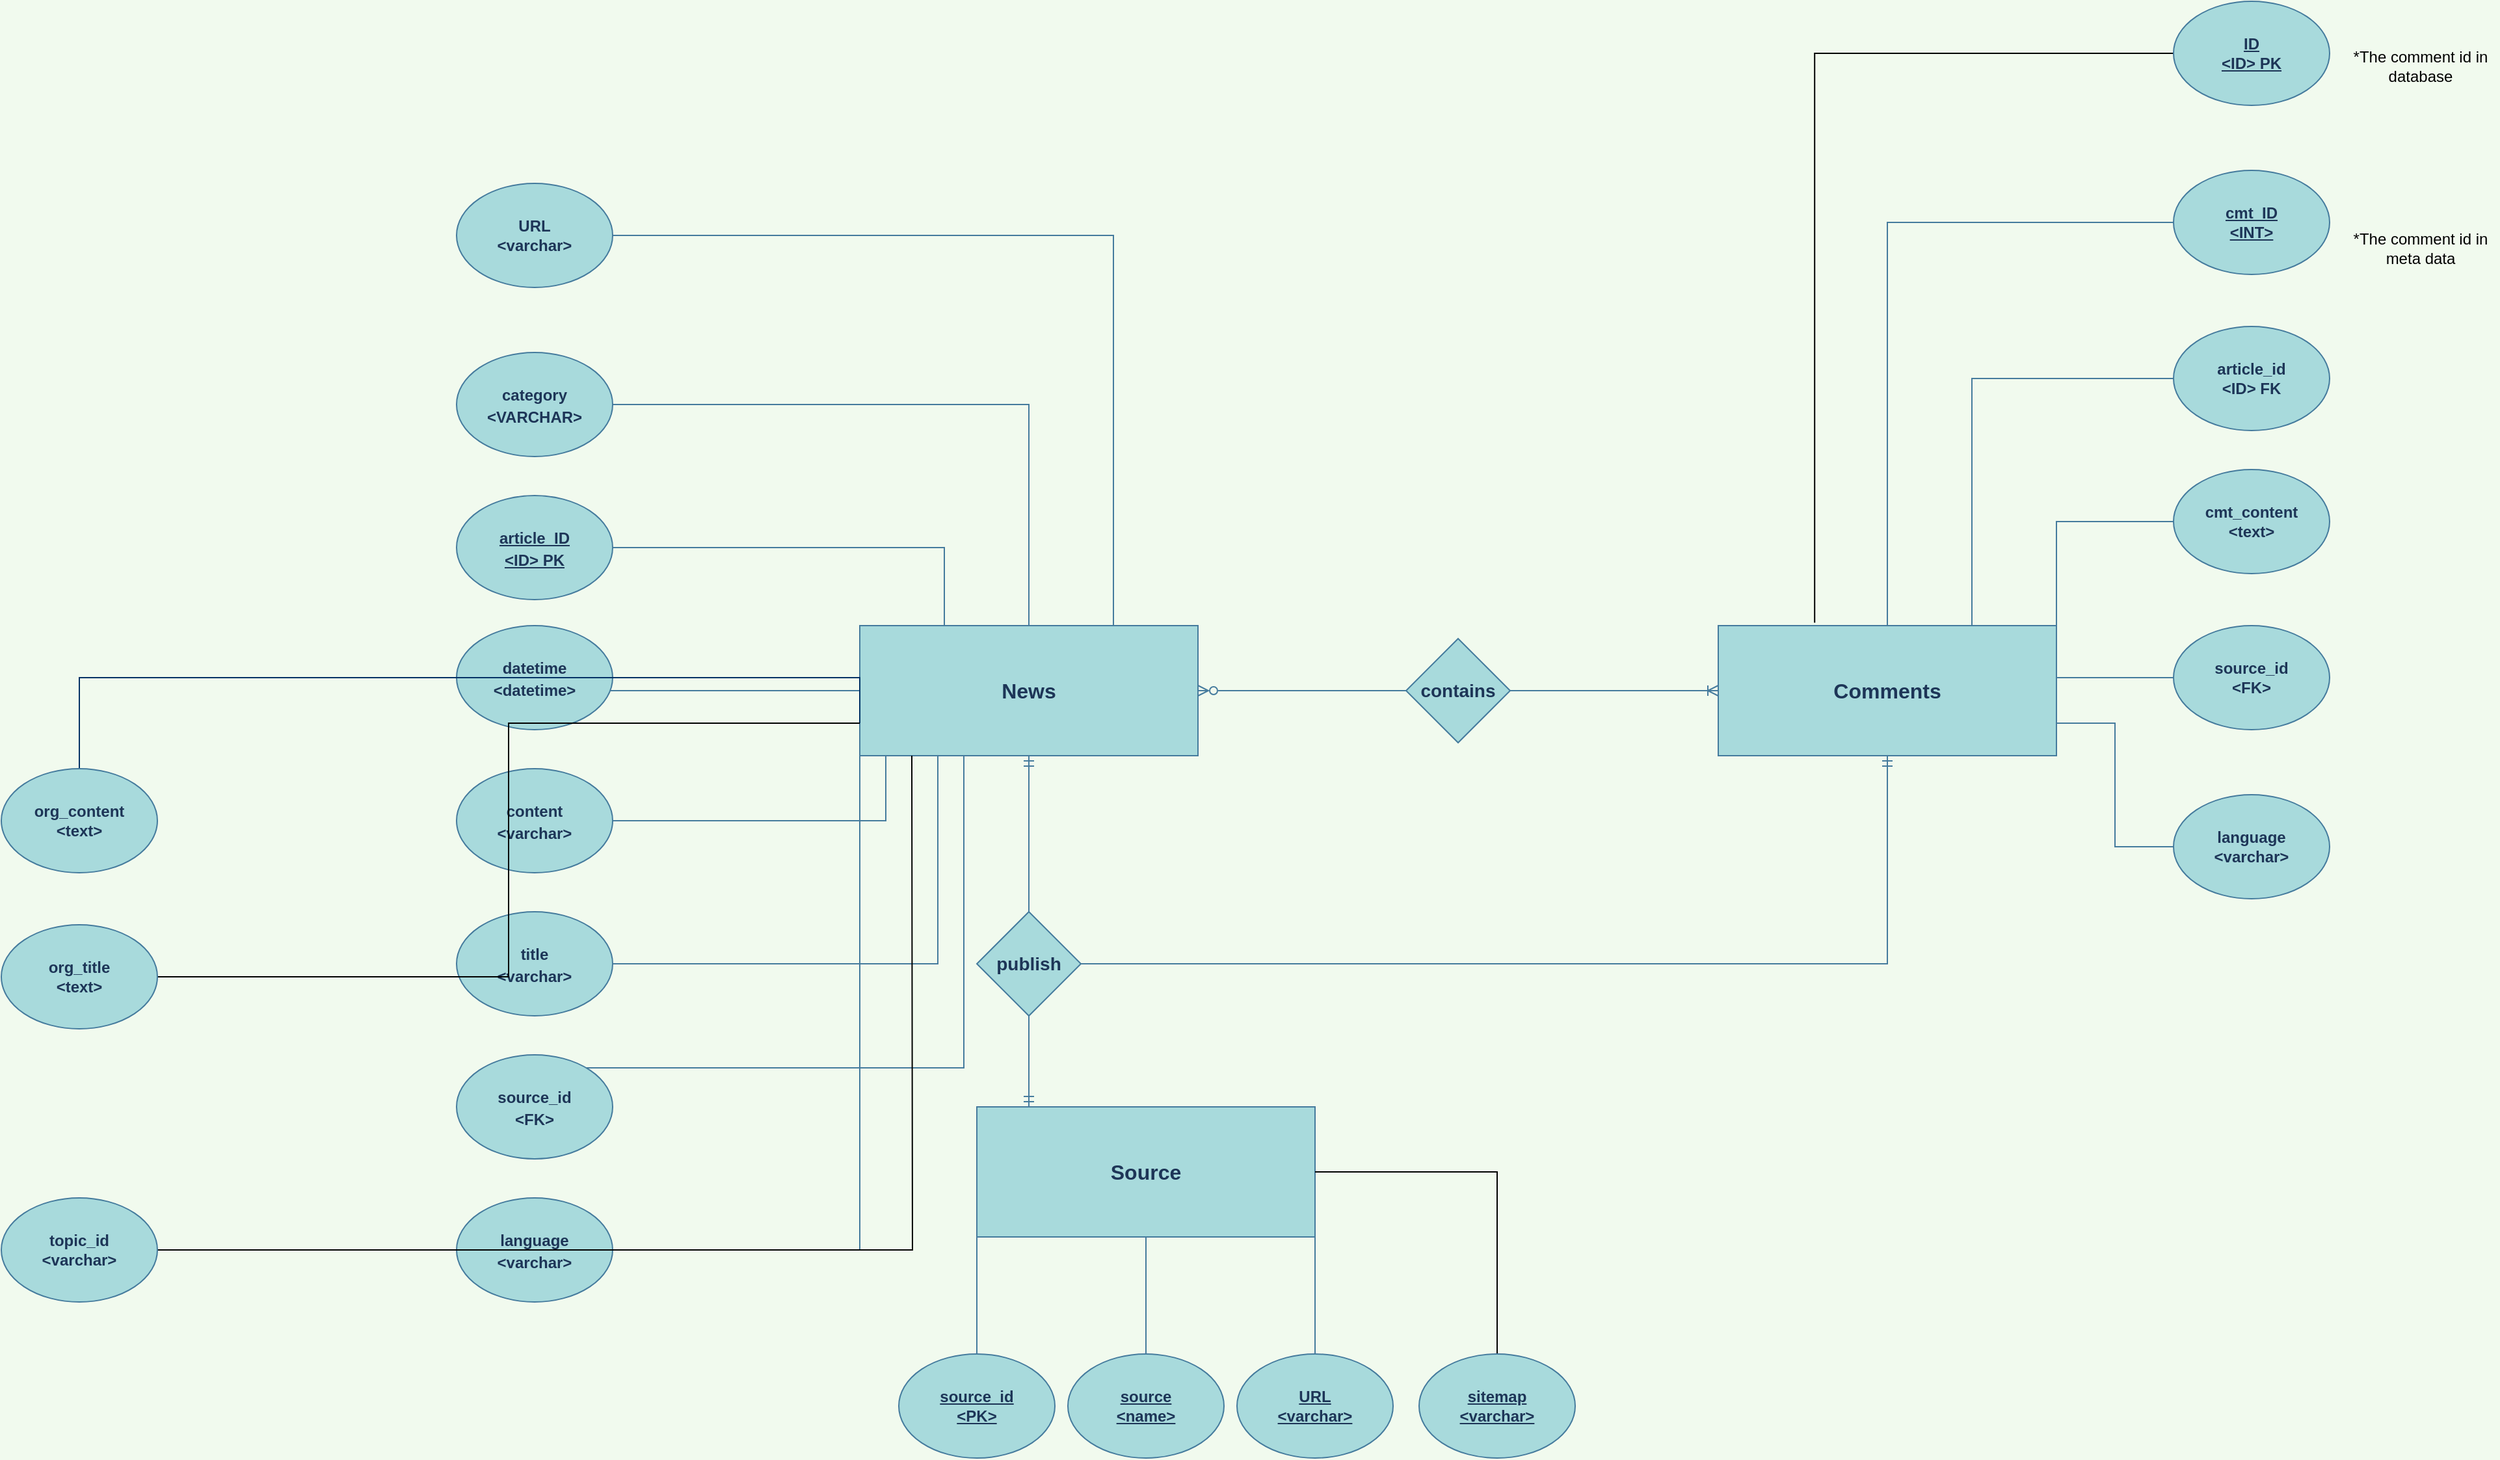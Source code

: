 <mxfile version="20.8.17" type="github">
  <diagram id="R2lEEEUBdFMjLlhIrx00" name="Page-1">
    <mxGraphModel dx="2163" dy="1816" grid="1" gridSize="10" guides="1" tooltips="1" connect="1" arrows="1" fold="1" page="1" pageScale="1" pageWidth="850" pageHeight="1100" background="#F1FAEE" math="0" shadow="0" extFonts="Permanent Marker^https://fonts.googleapis.com/css?family=Permanent+Marker">
      <root>
        <mxCell id="0" />
        <mxCell id="1" parent="0" />
        <mxCell id="RLFhRpxJglFCo0WGlOcY-26" style="edgeStyle=orthogonalEdgeStyle;rounded=0;orthogonalLoop=1;jettySize=auto;html=1;exitX=1;exitY=0.5;exitDx=0;exitDy=0;fontSize=14;endArrow=none;endFill=0;entryX=0;entryY=0.5;entryDx=0;entryDy=0;startArrow=ERzeroToMany;startFill=0;labelBackgroundColor=#F1FAEE;strokeColor=#457B9D;fontColor=#1D3557;" parent="1" source="RLFhRpxJglFCo0WGlOcY-2" target="RLFhRpxJglFCo0WGlOcY-27" edge="1">
          <mxGeometry relative="1" as="geometry" />
        </mxCell>
        <mxCell id="RLFhRpxJglFCo0WGlOcY-48" style="edgeStyle=orthogonalEdgeStyle;rounded=0;orthogonalLoop=1;jettySize=auto;html=1;fontSize=14;startArrow=ERmandOne;startFill=0;endArrow=none;endFill=0;labelBackgroundColor=#F1FAEE;strokeColor=#457B9D;fontColor=#1D3557;" parent="1" source="RLFhRpxJglFCo0WGlOcY-2" target="RLFhRpxJglFCo0WGlOcY-46" edge="1">
          <mxGeometry relative="1" as="geometry" />
        </mxCell>
        <mxCell id="ChOQstC75c1EbROjBpMN-3" style="edgeStyle=orthogonalEdgeStyle;rounded=0;orthogonalLoop=1;jettySize=auto;html=1;entryX=1;entryY=0.5;entryDx=0;entryDy=0;labelBackgroundColor=#F1FAEE;strokeColor=#457B9D;fontColor=#1D3557;endArrow=none;endFill=0;" parent="1" source="RLFhRpxJglFCo0WGlOcY-2" target="ChOQstC75c1EbROjBpMN-2" edge="1">
          <mxGeometry relative="1" as="geometry">
            <Array as="points">
              <mxPoint x="190" y="710" />
            </Array>
          </mxGeometry>
        </mxCell>
        <mxCell id="RLFhRpxJglFCo0WGlOcY-2" value="News" style="rounded=0;whiteSpace=wrap;html=1;fontSize=16;fontStyle=1;fillColor=#A8DADC;strokeColor=#457B9D;fontColor=#1D3557;" parent="1" vertex="1">
          <mxGeometry x="190" y="230" width="260" height="100" as="geometry" />
        </mxCell>
        <mxCell id="RLFhRpxJglFCo0WGlOcY-5" style="edgeStyle=orthogonalEdgeStyle;rounded=0;orthogonalLoop=1;jettySize=auto;html=1;entryX=0.25;entryY=0;entryDx=0;entryDy=0;fontSize=16;endArrow=none;endFill=0;labelBackgroundColor=#F1FAEE;strokeColor=#457B9D;fontColor=#1D3557;" parent="1" source="RLFhRpxJglFCo0WGlOcY-4" target="RLFhRpxJglFCo0WGlOcY-2" edge="1">
          <mxGeometry relative="1" as="geometry" />
        </mxCell>
        <mxCell id="RLFhRpxJglFCo0WGlOcY-4" value="&lt;font style=&quot;font-size: 12px;&quot;&gt;article_ID&lt;br style=&quot;&quot;&gt;&amp;lt;ID&amp;gt; PK&lt;/font&gt;" style="ellipse;whiteSpace=wrap;html=1;fontStyle=5;fontSize=14;fontColor=#1D3557;fillColor=#A8DADC;strokeColor=#457B9D;" parent="1" vertex="1">
          <mxGeometry x="-120" y="130" width="120" height="80" as="geometry" />
        </mxCell>
        <mxCell id="RLFhRpxJglFCo0WGlOcY-7" style="edgeStyle=orthogonalEdgeStyle;rounded=0;orthogonalLoop=1;jettySize=auto;html=1;entryX=0;entryY=0.5;entryDx=0;entryDy=0;fontSize=16;endArrow=none;endFill=0;labelBackgroundColor=#F1FAEE;strokeColor=#457B9D;fontColor=#1D3557;" parent="1" source="RLFhRpxJglFCo0WGlOcY-6" target="RLFhRpxJglFCo0WGlOcY-2" edge="1">
          <mxGeometry relative="1" as="geometry">
            <Array as="points">
              <mxPoint x="60" y="280" />
              <mxPoint x="60" y="280" />
            </Array>
          </mxGeometry>
        </mxCell>
        <mxCell id="RLFhRpxJglFCo0WGlOcY-6" value="&lt;font style=&quot;font-size: 12px;&quot;&gt;datetime&lt;br style=&quot;&quot;&gt;&amp;lt;datetime&amp;gt;&lt;/font&gt;" style="ellipse;whiteSpace=wrap;html=1;fontStyle=1;fontSize=14;fillColor=#A8DADC;strokeColor=#457B9D;fontColor=#1D3557;" parent="1" vertex="1">
          <mxGeometry x="-120" y="230" width="120" height="80" as="geometry" />
        </mxCell>
        <mxCell id="RLFhRpxJglFCo0WGlOcY-11" style="edgeStyle=orthogonalEdgeStyle;rounded=0;orthogonalLoop=1;jettySize=auto;html=1;entryX=0.5;entryY=0;entryDx=0;entryDy=0;fontSize=16;endArrow=none;endFill=0;labelBackgroundColor=#F1FAEE;strokeColor=#457B9D;fontColor=#1D3557;" parent="1" source="RLFhRpxJglFCo0WGlOcY-10" target="RLFhRpxJglFCo0WGlOcY-2" edge="1">
          <mxGeometry relative="1" as="geometry" />
        </mxCell>
        <mxCell id="RLFhRpxJglFCo0WGlOcY-10" value="&lt;font style=&quot;font-size: 12px;&quot;&gt;category&lt;br style=&quot;&quot;&gt;&amp;lt;VARCHAR&amp;gt;&lt;/font&gt;" style="ellipse;whiteSpace=wrap;html=1;fontStyle=1;fontSize=14;fillColor=#A8DADC;strokeColor=#457B9D;fontColor=#1D3557;" parent="1" vertex="1">
          <mxGeometry x="-120" y="20" width="120" height="80" as="geometry" />
        </mxCell>
        <mxCell id="RLFhRpxJglFCo0WGlOcY-17" style="edgeStyle=orthogonalEdgeStyle;rounded=0;orthogonalLoop=1;jettySize=auto;html=1;entryX=0.5;entryY=1;entryDx=0;entryDy=0;fontSize=16;endArrow=none;endFill=0;labelBackgroundColor=#F1FAEE;strokeColor=#457B9D;fontColor=#1D3557;" parent="1" source="RLFhRpxJglFCo0WGlOcY-16" target="RLFhRpxJglFCo0WGlOcY-2" edge="1">
          <mxGeometry relative="1" as="geometry">
            <Array as="points">
              <mxPoint x="210" y="380" />
              <mxPoint x="210" y="330" />
            </Array>
          </mxGeometry>
        </mxCell>
        <mxCell id="RLFhRpxJglFCo0WGlOcY-16" value="&lt;font style=&quot;font-size: 12px;&quot;&gt;content&lt;br style=&quot;&quot;&gt;&amp;lt;varchar&amp;gt;&lt;/font&gt;" style="ellipse;whiteSpace=wrap;html=1;fontStyle=1;fontSize=14;fillColor=#A8DADC;strokeColor=#457B9D;fontColor=#1D3557;" parent="1" vertex="1">
          <mxGeometry x="-120" y="340" width="120" height="80" as="geometry" />
        </mxCell>
        <mxCell id="RLFhRpxJglFCo0WGlOcY-21" style="edgeStyle=orthogonalEdgeStyle;rounded=0;orthogonalLoop=1;jettySize=auto;html=1;entryX=0.75;entryY=1;entryDx=0;entryDy=0;fontSize=16;endArrow=none;endFill=0;labelBackgroundColor=#F1FAEE;strokeColor=#457B9D;fontColor=#1D3557;" parent="1" source="RLFhRpxJglFCo0WGlOcY-19" target="RLFhRpxJglFCo0WGlOcY-2" edge="1">
          <mxGeometry relative="1" as="geometry">
            <Array as="points">
              <mxPoint x="250" y="490" />
              <mxPoint x="250" y="330" />
            </Array>
          </mxGeometry>
        </mxCell>
        <mxCell id="RLFhRpxJglFCo0WGlOcY-19" value="&lt;font style=&quot;font-size: 12px;&quot;&gt;title&lt;br style=&quot;&quot;&gt;&amp;lt;varchar&amp;gt;&lt;/font&gt;" style="ellipse;whiteSpace=wrap;html=1;fontStyle=1;fillColor=#A8DADC;strokeColor=#457B9D;fontColor=#1D3557;fontSize=14;" parent="1" vertex="1">
          <mxGeometry x="-120" y="450" width="120" height="80" as="geometry" />
        </mxCell>
        <mxCell id="RLFhRpxJglFCo0WGlOcY-24" style="edgeStyle=orthogonalEdgeStyle;rounded=0;orthogonalLoop=1;jettySize=auto;html=1;entryX=0.75;entryY=0;entryDx=0;entryDy=0;fontSize=16;endArrow=none;endFill=0;labelBackgroundColor=#F1FAEE;strokeColor=#457B9D;fontColor=#1D3557;" parent="1" source="RLFhRpxJglFCo0WGlOcY-23" target="RLFhRpxJglFCo0WGlOcY-2" edge="1">
          <mxGeometry relative="1" as="geometry" />
        </mxCell>
        <mxCell id="RLFhRpxJglFCo0WGlOcY-23" value="URL&lt;br&gt;&amp;lt;varchar&amp;gt;" style="ellipse;whiteSpace=wrap;html=1;fontStyle=1;fillColor=#A8DADC;strokeColor=#457B9D;fontColor=#1D3557;" parent="1" vertex="1">
          <mxGeometry x="-120" y="-110" width="120" height="80" as="geometry" />
        </mxCell>
        <mxCell id="RLFhRpxJglFCo0WGlOcY-47" style="edgeStyle=orthogonalEdgeStyle;rounded=0;orthogonalLoop=1;jettySize=auto;html=1;exitX=0.5;exitY=1;exitDx=0;exitDy=0;entryX=1;entryY=0.5;entryDx=0;entryDy=0;fontSize=14;startArrow=ERmandOne;startFill=0;endArrow=none;endFill=0;labelBackgroundColor=#F1FAEE;strokeColor=#457B9D;fontColor=#1D3557;" parent="1" source="RLFhRpxJglFCo0WGlOcY-25" target="RLFhRpxJglFCo0WGlOcY-46" edge="1">
          <mxGeometry relative="1" as="geometry" />
        </mxCell>
        <mxCell id="ChOQstC75c1EbROjBpMN-5" style="edgeStyle=orthogonalEdgeStyle;rounded=0;orthogonalLoop=1;jettySize=auto;html=1;exitX=1;exitY=0.75;exitDx=0;exitDy=0;entryX=0;entryY=0.5;entryDx=0;entryDy=0;endArrow=none;endFill=0;labelBackgroundColor=#F1FAEE;strokeColor=#457B9D;fontColor=#1D3557;" parent="1" source="RLFhRpxJglFCo0WGlOcY-25" target="ChOQstC75c1EbROjBpMN-4" edge="1">
          <mxGeometry relative="1" as="geometry" />
        </mxCell>
        <mxCell id="RLFhRpxJglFCo0WGlOcY-25" value="Comments" style="rounded=0;whiteSpace=wrap;html=1;fontSize=16;fontStyle=1;fillColor=#A8DADC;strokeColor=#457B9D;fontColor=#1D3557;" parent="1" vertex="1">
          <mxGeometry x="850" y="230" width="260" height="100" as="geometry" />
        </mxCell>
        <mxCell id="RLFhRpxJglFCo0WGlOcY-31" style="edgeStyle=orthogonalEdgeStyle;rounded=0;orthogonalLoop=1;jettySize=auto;html=1;exitX=1;exitY=0.5;exitDx=0;exitDy=0;fontSize=14;startArrow=none;startFill=0;endArrow=ERoneToMany;endFill=0;labelBackgroundColor=#F1FAEE;strokeColor=#457B9D;fontColor=#1D3557;" parent="1" source="RLFhRpxJglFCo0WGlOcY-27" target="RLFhRpxJglFCo0WGlOcY-25" edge="1">
          <mxGeometry relative="1" as="geometry" />
        </mxCell>
        <mxCell id="RLFhRpxJglFCo0WGlOcY-27" value="contains" style="rhombus;whiteSpace=wrap;html=1;fontSize=14;fontStyle=1;fillColor=#A8DADC;strokeColor=#457B9D;fontColor=#1D3557;" parent="1" vertex="1">
          <mxGeometry x="610" y="240" width="80" height="80" as="geometry" />
        </mxCell>
        <mxCell id="RLFhRpxJglFCo0WGlOcY-33" style="edgeStyle=orthogonalEdgeStyle;rounded=0;orthogonalLoop=1;jettySize=auto;html=1;fontSize=14;startArrow=none;startFill=0;endArrow=none;endFill=0;labelBackgroundColor=#F1FAEE;strokeColor=#457B9D;fontColor=#1D3557;" parent="1" source="RLFhRpxJglFCo0WGlOcY-32" target="RLFhRpxJglFCo0WGlOcY-25" edge="1">
          <mxGeometry relative="1" as="geometry" />
        </mxCell>
        <mxCell id="RLFhRpxJglFCo0WGlOcY-32" value="cmt_ID&lt;br&gt;&amp;lt;INT&amp;gt;" style="ellipse;whiteSpace=wrap;html=1;fontStyle=5;fontColor=#1D3557;fillColor=#A8DADC;strokeColor=#457B9D;" parent="1" vertex="1">
          <mxGeometry x="1200" y="-120" width="120" height="80" as="geometry" />
        </mxCell>
        <mxCell id="RLFhRpxJglFCo0WGlOcY-35" style="edgeStyle=orthogonalEdgeStyle;rounded=0;orthogonalLoop=1;jettySize=auto;html=1;entryX=0.75;entryY=0;entryDx=0;entryDy=0;fontSize=14;startArrow=none;startFill=0;endArrow=none;endFill=0;labelBackgroundColor=#F1FAEE;strokeColor=#457B9D;fontColor=#1D3557;" parent="1" source="RLFhRpxJglFCo0WGlOcY-34" target="RLFhRpxJglFCo0WGlOcY-25" edge="1">
          <mxGeometry relative="1" as="geometry" />
        </mxCell>
        <mxCell id="RLFhRpxJglFCo0WGlOcY-34" value="article_id&lt;br&gt;&amp;lt;ID&amp;gt; FK" style="ellipse;whiteSpace=wrap;html=1;fontStyle=1;fillColor=#A8DADC;strokeColor=#457B9D;fontColor=#1D3557;" parent="1" vertex="1">
          <mxGeometry x="1200" width="120" height="80" as="geometry" />
        </mxCell>
        <mxCell id="RLFhRpxJglFCo0WGlOcY-38" style="edgeStyle=orthogonalEdgeStyle;rounded=0;orthogonalLoop=1;jettySize=auto;html=1;entryX=1;entryY=0;entryDx=0;entryDy=0;fontSize=14;startArrow=none;startFill=0;endArrow=none;endFill=0;labelBackgroundColor=#F1FAEE;strokeColor=#457B9D;fontColor=#1D3557;" parent="1" source="RLFhRpxJglFCo0WGlOcY-36" target="RLFhRpxJglFCo0WGlOcY-25" edge="1">
          <mxGeometry relative="1" as="geometry" />
        </mxCell>
        <mxCell id="RLFhRpxJglFCo0WGlOcY-36" value="cmt_content&lt;br&gt;&amp;lt;text&amp;gt;" style="ellipse;whiteSpace=wrap;html=1;fontStyle=1;fillColor=#A8DADC;strokeColor=#457B9D;fontColor=#1D3557;" parent="1" vertex="1">
          <mxGeometry x="1200" y="110" width="120" height="80" as="geometry" />
        </mxCell>
        <mxCell id="RLFhRpxJglFCo0WGlOcY-42" value="Source" style="rounded=0;whiteSpace=wrap;html=1;fontSize=16;fontStyle=1;fillColor=#A8DADC;strokeColor=#457B9D;fontColor=#1D3557;" parent="1" vertex="1">
          <mxGeometry x="280" y="600" width="260" height="100" as="geometry" />
        </mxCell>
        <mxCell id="RLFhRpxJglFCo0WGlOcY-45" style="edgeStyle=orthogonalEdgeStyle;rounded=0;orthogonalLoop=1;jettySize=auto;html=1;fontSize=14;startArrow=none;startFill=0;endArrow=none;endFill=0;labelBackgroundColor=#F1FAEE;strokeColor=#457B9D;fontColor=#1D3557;" parent="1" source="RLFhRpxJglFCo0WGlOcY-44" target="RLFhRpxJglFCo0WGlOcY-25" edge="1">
          <mxGeometry relative="1" as="geometry">
            <Array as="points">
              <mxPoint x="1130" y="270" />
              <mxPoint x="1130" y="270" />
            </Array>
          </mxGeometry>
        </mxCell>
        <mxCell id="RLFhRpxJglFCo0WGlOcY-44" value="source_id&lt;br&gt;&amp;lt;FK&amp;gt;" style="ellipse;whiteSpace=wrap;html=1;fontStyle=1;fillColor=#A8DADC;strokeColor=#457B9D;fontColor=#1D3557;" parent="1" vertex="1">
          <mxGeometry x="1200" y="230" width="120" height="80" as="geometry" />
        </mxCell>
        <mxCell id="RLFhRpxJglFCo0WGlOcY-49" style="edgeStyle=orthogonalEdgeStyle;rounded=0;orthogonalLoop=1;jettySize=auto;html=1;exitX=0.5;exitY=1;exitDx=0;exitDy=0;fontSize=14;startArrow=none;startFill=0;endArrow=ERmandOne;endFill=0;labelBackgroundColor=#F1FAEE;strokeColor=#457B9D;fontColor=#1D3557;" parent="1" source="RLFhRpxJglFCo0WGlOcY-46" edge="1">
          <mxGeometry relative="1" as="geometry">
            <mxPoint x="320" y="600" as="targetPoint" />
          </mxGeometry>
        </mxCell>
        <mxCell id="RLFhRpxJglFCo0WGlOcY-46" value="publish" style="rhombus;whiteSpace=wrap;html=1;fontSize=14;fontStyle=1;fillColor=#A8DADC;strokeColor=#457B9D;fontColor=#1D3557;" parent="1" vertex="1">
          <mxGeometry x="280" y="450" width="80" height="80" as="geometry" />
        </mxCell>
        <mxCell id="RLFhRpxJglFCo0WGlOcY-62" style="edgeStyle=orthogonalEdgeStyle;rounded=0;orthogonalLoop=1;jettySize=auto;html=1;fontSize=14;startArrow=none;startFill=0;endArrow=none;endFill=0;labelBackgroundColor=#F1FAEE;strokeColor=#457B9D;fontColor=#1D3557;" parent="1" source="RLFhRpxJglFCo0WGlOcY-61" edge="1">
          <mxGeometry relative="1" as="geometry">
            <mxPoint x="270" y="330" as="targetPoint" />
            <Array as="points">
              <mxPoint x="270" y="570" />
            </Array>
          </mxGeometry>
        </mxCell>
        <mxCell id="RLFhRpxJglFCo0WGlOcY-61" value="&lt;font style=&quot;font-size: 12px;&quot;&gt;source_id&lt;br style=&quot;&quot;&gt;&amp;lt;FK&amp;gt;&lt;/font&gt;" style="ellipse;whiteSpace=wrap;html=1;fontStyle=1;fillColor=#A8DADC;strokeColor=#457B9D;fontColor=#1D3557;fontSize=14;" parent="1" vertex="1">
          <mxGeometry x="-120" y="560" width="120" height="80" as="geometry" />
        </mxCell>
        <mxCell id="RLFhRpxJglFCo0WGlOcY-64" style="edgeStyle=orthogonalEdgeStyle;rounded=0;orthogonalLoop=1;jettySize=auto;html=1;entryX=0;entryY=1;entryDx=0;entryDy=0;fontSize=14;startArrow=none;startFill=0;endArrow=none;endFill=0;labelBackgroundColor=#F1FAEE;strokeColor=#457B9D;fontColor=#1D3557;" parent="1" source="RLFhRpxJglFCo0WGlOcY-63" target="RLFhRpxJglFCo0WGlOcY-42" edge="1">
          <mxGeometry relative="1" as="geometry" />
        </mxCell>
        <mxCell id="RLFhRpxJglFCo0WGlOcY-63" value="source_id&lt;br style=&quot;font-size: 12px;&quot;&gt;&amp;lt;PK&amp;gt;" style="ellipse;whiteSpace=wrap;html=1;fontStyle=5;fontColor=#1D3557;fontSize=12;verticalAlign=middle;fillColor=#A8DADC;strokeColor=#457B9D;" parent="1" vertex="1">
          <mxGeometry x="220" y="790" width="120" height="80" as="geometry" />
        </mxCell>
        <mxCell id="RLFhRpxJglFCo0WGlOcY-68" style="edgeStyle=orthogonalEdgeStyle;rounded=0;orthogonalLoop=1;jettySize=auto;html=1;entryX=1;entryY=1;entryDx=0;entryDy=0;fontSize=14;fontColor=#1D3557;startArrow=none;startFill=0;endArrow=none;endFill=0;labelBackgroundColor=#F1FAEE;strokeColor=#457B9D;" parent="1" source="RLFhRpxJglFCo0WGlOcY-65" target="RLFhRpxJglFCo0WGlOcY-42" edge="1">
          <mxGeometry relative="1" as="geometry" />
        </mxCell>
        <mxCell id="RLFhRpxJglFCo0WGlOcY-65" value="URL&lt;br style=&quot;font-size: 12px;&quot;&gt;&amp;lt;varchar&amp;gt;" style="ellipse;whiteSpace=wrap;html=1;fontStyle=5;fontColor=#1D3557;fontSize=12;verticalAlign=middle;fillColor=#A8DADC;strokeColor=#457B9D;" parent="1" vertex="1">
          <mxGeometry x="480" y="790" width="120" height="80" as="geometry" />
        </mxCell>
        <mxCell id="RLFhRpxJglFCo0WGlOcY-67" style="edgeStyle=orthogonalEdgeStyle;rounded=0;orthogonalLoop=1;jettySize=auto;html=1;exitX=0.5;exitY=0;exitDx=0;exitDy=0;fontSize=14;fontColor=#1D3557;startArrow=none;startFill=0;endArrow=none;endFill=0;labelBackgroundColor=#F1FAEE;strokeColor=#457B9D;" parent="1" source="RLFhRpxJglFCo0WGlOcY-66" target="RLFhRpxJglFCo0WGlOcY-42" edge="1">
          <mxGeometry relative="1" as="geometry" />
        </mxCell>
        <mxCell id="RLFhRpxJglFCo0WGlOcY-66" value="source&lt;br&gt;&amp;lt;name&amp;gt;" style="ellipse;whiteSpace=wrap;html=1;fontStyle=5;fontColor=#1D3557;fontSize=12;verticalAlign=middle;fillColor=#A8DADC;strokeColor=#457B9D;" parent="1" vertex="1">
          <mxGeometry x="350" y="790" width="120" height="80" as="geometry" />
        </mxCell>
        <mxCell id="ChOQstC75c1EbROjBpMN-2" value="&lt;font style=&quot;font-size: 12px;&quot;&gt;language&lt;br style=&quot;&quot;&gt;&amp;lt;varchar&amp;gt;&lt;/font&gt;" style="ellipse;whiteSpace=wrap;html=1;fillColor=#A8DADC;strokeColor=#457B9D;fontColor=#1D3557;fontStyle=1;fontSize=14;" parent="1" vertex="1">
          <mxGeometry x="-120" y="670" width="120" height="80" as="geometry" />
        </mxCell>
        <mxCell id="ChOQstC75c1EbROjBpMN-4" value="language&lt;br&gt;&amp;lt;varchar&amp;gt;" style="ellipse;whiteSpace=wrap;html=1;fontStyle=1;fillColor=#A8DADC;strokeColor=#457B9D;fontColor=#1D3557;" parent="1" vertex="1">
          <mxGeometry x="1200" y="360" width="120" height="80" as="geometry" />
        </mxCell>
        <mxCell id="NbfTxf8IPnhKbpu9uB7_-2" style="edgeStyle=orthogonalEdgeStyle;rounded=0;orthogonalLoop=1;jettySize=auto;html=1;entryX=0;entryY=0.75;entryDx=0;entryDy=0;fontSize=14;endArrow=none;endFill=0;strokeColor=#003366;" parent="1" source="NbfTxf8IPnhKbpu9uB7_-1" target="RLFhRpxJglFCo0WGlOcY-2" edge="1">
          <mxGeometry relative="1" as="geometry">
            <Array as="points">
              <mxPoint x="190" y="270" />
            </Array>
          </mxGeometry>
        </mxCell>
        <mxCell id="NbfTxf8IPnhKbpu9uB7_-1" value="org_content&lt;br style=&quot;font-size: 12px;&quot;&gt;&amp;lt;text&amp;gt;" style="ellipse;whiteSpace=wrap;html=1;fontStyle=1;fontSize=12;fillColor=#A8DADC;strokeColor=#457B9D;fontColor=#1D3557;" parent="1" vertex="1">
          <mxGeometry x="-470" y="340" width="120" height="80" as="geometry" />
        </mxCell>
        <mxCell id="BSe2o2XbLikYjaryKj4e-2" style="edgeStyle=orthogonalEdgeStyle;rounded=0;orthogonalLoop=1;jettySize=auto;html=1;endArrow=none;endFill=0;" parent="1" source="BSe2o2XbLikYjaryKj4e-1" edge="1">
          <mxGeometry relative="1" as="geometry">
            <mxPoint x="230" y="330" as="targetPoint" />
          </mxGeometry>
        </mxCell>
        <mxCell id="BSe2o2XbLikYjaryKj4e-1" value="topic_id&lt;br style=&quot;font-size: 12px;&quot;&gt;&amp;lt;varchar&amp;gt;" style="ellipse;whiteSpace=wrap;html=1;fontStyle=1;fontSize=12;fillColor=#A8DADC;strokeColor=#457B9D;fontColor=#1D3557;" parent="1" vertex="1">
          <mxGeometry x="-470" y="670" width="120" height="80" as="geometry" />
        </mxCell>
        <mxCell id="FFZbUW62L2rIKRKEod7O-2" style="edgeStyle=orthogonalEdgeStyle;rounded=0;orthogonalLoop=1;jettySize=auto;html=1;entryX=0;entryY=0.75;entryDx=0;entryDy=0;fontSize=12;endArrow=none;endFill=0;" edge="1" parent="1" source="FFZbUW62L2rIKRKEod7O-1" target="RLFhRpxJglFCo0WGlOcY-2">
          <mxGeometry relative="1" as="geometry" />
        </mxCell>
        <mxCell id="FFZbUW62L2rIKRKEod7O-1" value="org_title&lt;br style=&quot;font-size: 12px;&quot;&gt;&amp;lt;text&amp;gt;" style="ellipse;whiteSpace=wrap;html=1;fontStyle=1;fontSize=12;fillColor=#A8DADC;strokeColor=#457B9D;fontColor=#1D3557;" vertex="1" parent="1">
          <mxGeometry x="-470" y="460" width="120" height="80" as="geometry" />
        </mxCell>
        <mxCell id="FFZbUW62L2rIKRKEod7O-5" style="edgeStyle=orthogonalEdgeStyle;rounded=0;orthogonalLoop=1;jettySize=auto;html=1;entryX=0.285;entryY=-0.023;entryDx=0;entryDy=0;entryPerimeter=0;fontSize=12;endArrow=none;endFill=0;" edge="1" parent="1" source="FFZbUW62L2rIKRKEod7O-4" target="RLFhRpxJglFCo0WGlOcY-25">
          <mxGeometry relative="1" as="geometry" />
        </mxCell>
        <mxCell id="FFZbUW62L2rIKRKEod7O-4" value="ID&lt;br&gt;&amp;lt;ID&amp;gt; PK" style="ellipse;whiteSpace=wrap;html=1;fontStyle=5;fontColor=#1D3557;fillColor=#A8DADC;strokeColor=#457B9D;" vertex="1" parent="1">
          <mxGeometry x="1200" y="-250" width="120" height="80" as="geometry" />
        </mxCell>
        <mxCell id="FFZbUW62L2rIKRKEod7O-7" style="edgeStyle=orthogonalEdgeStyle;rounded=0;orthogonalLoop=1;jettySize=auto;html=1;entryX=1;entryY=0.5;entryDx=0;entryDy=0;fontSize=12;endArrow=none;endFill=0;exitX=0.5;exitY=0;exitDx=0;exitDy=0;" edge="1" parent="1" source="FFZbUW62L2rIKRKEod7O-6" target="RLFhRpxJglFCo0WGlOcY-42">
          <mxGeometry relative="1" as="geometry" />
        </mxCell>
        <mxCell id="FFZbUW62L2rIKRKEod7O-6" value="sitemap&lt;br style=&quot;font-size: 12px;&quot;&gt;&amp;lt;varchar&amp;gt;" style="ellipse;whiteSpace=wrap;html=1;fontStyle=5;fontColor=#1D3557;fontSize=12;verticalAlign=middle;fillColor=#A8DADC;strokeColor=#457B9D;" vertex="1" parent="1">
          <mxGeometry x="620" y="790" width="120" height="80" as="geometry" />
        </mxCell>
        <mxCell id="FFZbUW62L2rIKRKEod7O-8" value="*The comment id in meta data" style="rounded=0;whiteSpace=wrap;html=1;fontSize=12;fillColor=none;strokeColor=none;" vertex="1" parent="1">
          <mxGeometry x="1330" y="-90" width="120" height="60" as="geometry" />
        </mxCell>
        <mxCell id="FFZbUW62L2rIKRKEod7O-9" value="*The comment id in database" style="rounded=0;whiteSpace=wrap;html=1;fontSize=12;fillColor=none;strokeColor=none;" vertex="1" parent="1">
          <mxGeometry x="1330" y="-230" width="120" height="60" as="geometry" />
        </mxCell>
      </root>
    </mxGraphModel>
  </diagram>
</mxfile>

